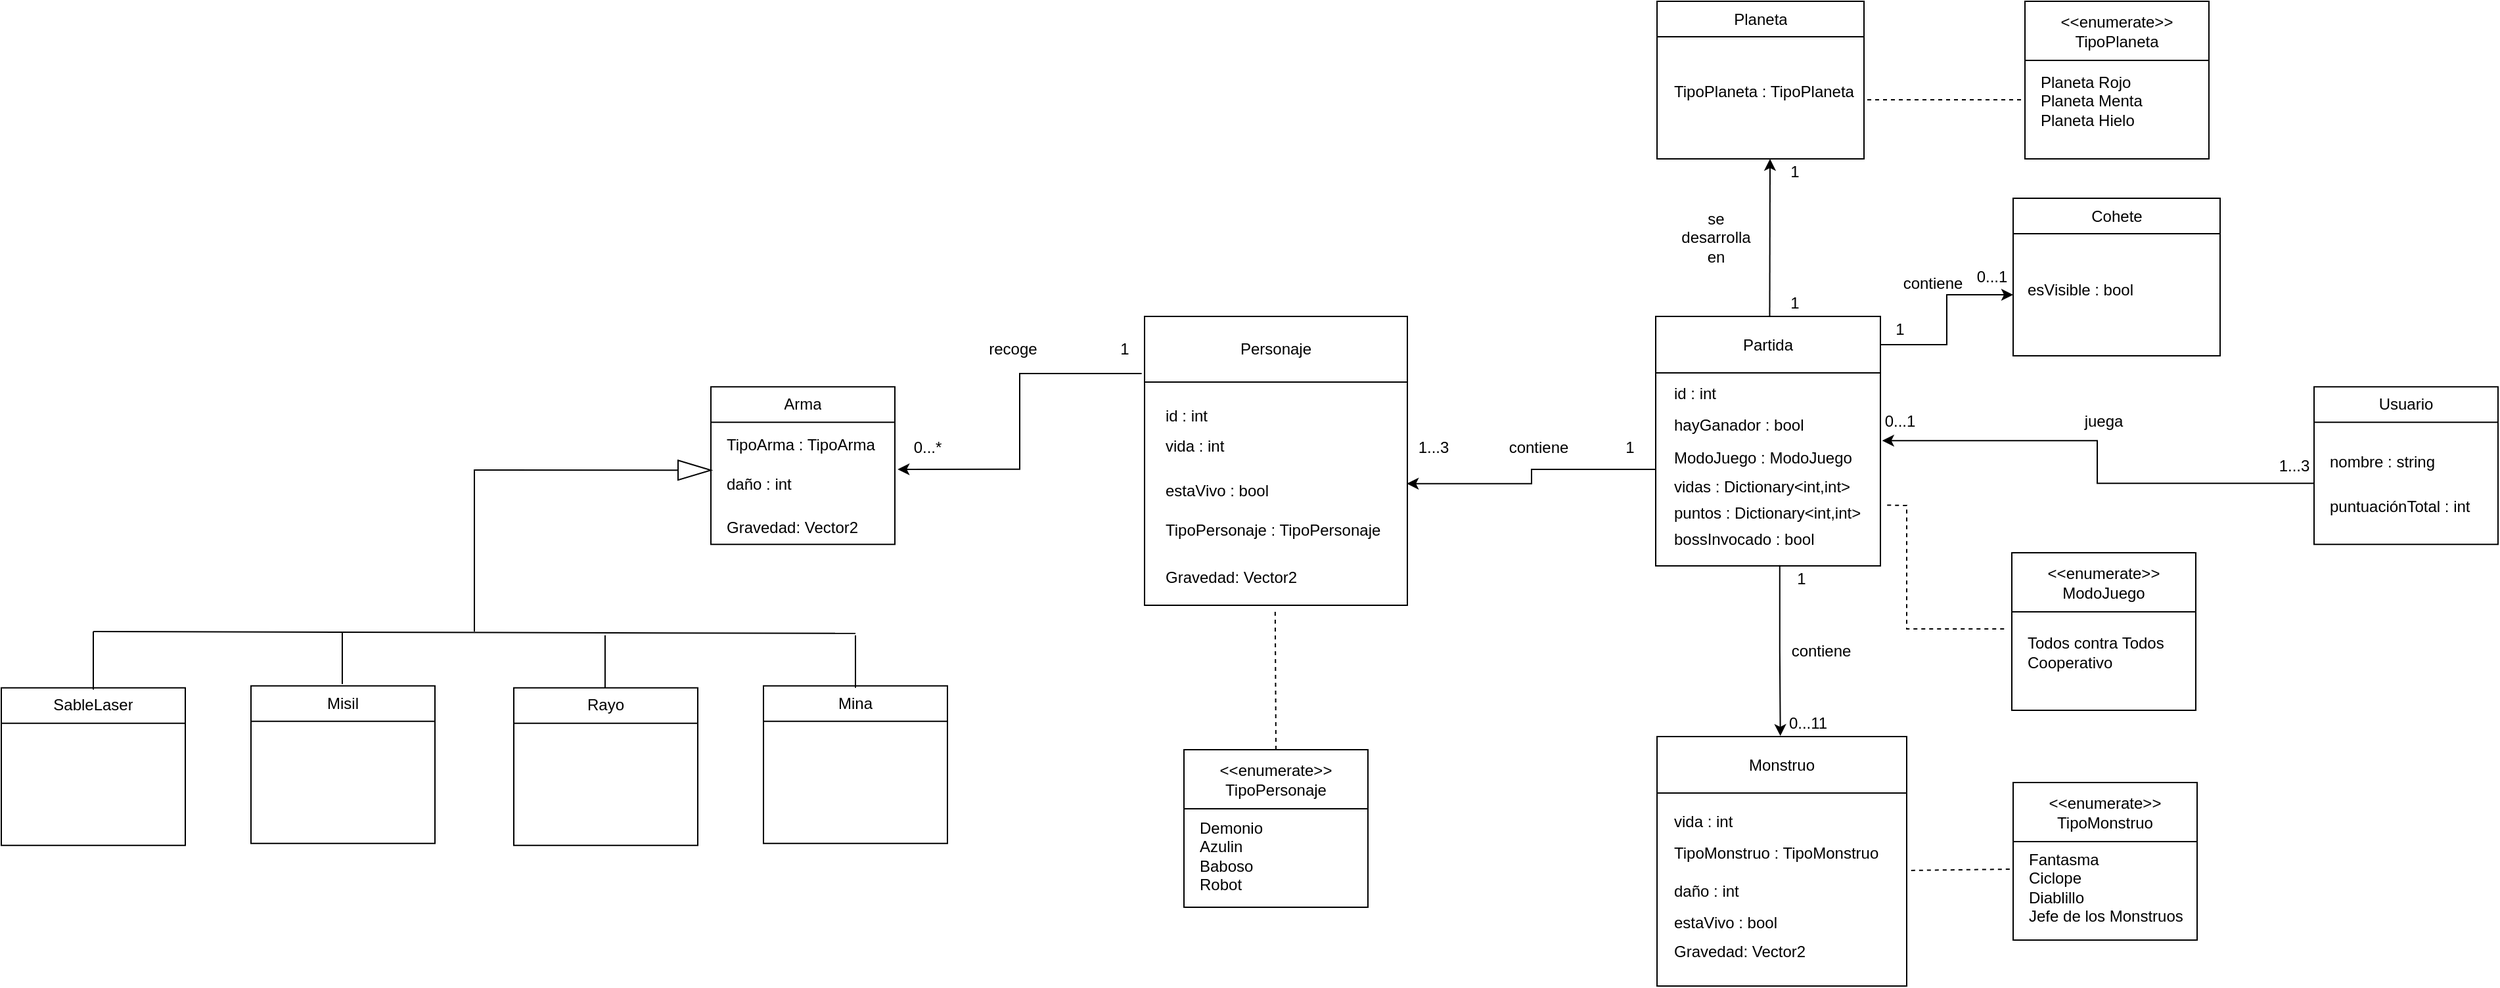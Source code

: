 <mxfile version="22.1.3" type="github">
  <diagram name="Página-1" id="1aOJf_cbAEOuJnOJcCTv">
    <mxGraphModel dx="2704" dy="1707" grid="1" gridSize="10" guides="1" tooltips="1" connect="1" arrows="1" fold="1" page="1" pageScale="1" pageWidth="827" pageHeight="1169" math="0" shadow="0">
      <root>
        <mxCell id="0" />
        <mxCell id="1" parent="0" />
        <mxCell id="GylAiQNSTLFmJJpx65-h-32" value="" style="group" parent="1" vertex="1" connectable="0">
          <mxGeometry x="-20" y="160" width="200" height="220" as="geometry" />
        </mxCell>
        <mxCell id="GylAiQNSTLFmJJpx65-h-11" value="" style="shape=table;startSize=0;container=1;collapsible=0;childLayout=tableLayout;" parent="GylAiQNSTLFmJJpx65-h-32" vertex="1">
          <mxGeometry width="200" height="220" as="geometry" />
        </mxCell>
        <mxCell id="GylAiQNSTLFmJJpx65-h-12" value="" style="shape=tableRow;horizontal=0;startSize=0;swimlaneHead=0;swimlaneBody=0;strokeColor=inherit;top=0;left=0;bottom=0;right=0;collapsible=0;dropTarget=0;fillColor=none;points=[[0,0.5],[1,0.5]];portConstraint=eastwest;" parent="GylAiQNSTLFmJJpx65-h-11" vertex="1">
          <mxGeometry width="200" height="50" as="geometry" />
        </mxCell>
        <mxCell id="GylAiQNSTLFmJJpx65-h-13" value="Personaje" style="shape=partialRectangle;html=1;whiteSpace=wrap;connectable=0;strokeColor=inherit;overflow=hidden;fillColor=none;top=0;left=0;bottom=0;right=0;pointerEvents=1;" parent="GylAiQNSTLFmJJpx65-h-12" vertex="1">
          <mxGeometry width="200" height="50" as="geometry">
            <mxRectangle width="200" height="50" as="alternateBounds" />
          </mxGeometry>
        </mxCell>
        <mxCell id="GylAiQNSTLFmJJpx65-h-14" value="" style="shape=tableRow;horizontal=0;startSize=0;swimlaneHead=0;swimlaneBody=0;strokeColor=inherit;top=0;left=0;bottom=0;right=0;collapsible=0;dropTarget=0;fillColor=none;points=[[0,0.5],[1,0.5]];portConstraint=eastwest;" parent="GylAiQNSTLFmJJpx65-h-11" vertex="1">
          <mxGeometry y="50" width="200" height="170" as="geometry" />
        </mxCell>
        <mxCell id="GylAiQNSTLFmJJpx65-h-15" value="" style="shape=partialRectangle;html=1;whiteSpace=wrap;connectable=0;strokeColor=inherit;overflow=hidden;fillColor=none;top=0;left=0;bottom=0;right=0;pointerEvents=1;" parent="GylAiQNSTLFmJJpx65-h-14" vertex="1">
          <mxGeometry width="200" height="170" as="geometry">
            <mxRectangle width="200" height="170" as="alternateBounds" />
          </mxGeometry>
        </mxCell>
        <mxCell id="GylAiQNSTLFmJJpx65-h-76" value="estaVivo : bool" style="text;html=1;strokeColor=none;fillColor=none;align=left;verticalAlign=middle;whiteSpace=wrap;rounded=0;" parent="GylAiQNSTLFmJJpx65-h-32" vertex="1">
          <mxGeometry x="14.286" y="120.0" width="171.429" height="26.004" as="geometry" />
        </mxCell>
        <mxCell id="GylAiQNSTLFmJJpx65-h-58" value="id : int" style="text;html=1;strokeColor=none;fillColor=none;align=left;verticalAlign=middle;whiteSpace=wrap;rounded=0;" parent="GylAiQNSTLFmJJpx65-h-32" vertex="1">
          <mxGeometry x="14.286" y="65.999" width="171.429" height="20.263" as="geometry" />
        </mxCell>
        <mxCell id="GylAiQNSTLFmJJpx65-h-164" value="TipoPersonaje : TipoPersonaje" style="text;html=1;strokeColor=none;fillColor=none;align=left;verticalAlign=middle;whiteSpace=wrap;rounded=0;" parent="GylAiQNSTLFmJJpx65-h-32" vertex="1">
          <mxGeometry x="14.286" y="150.0" width="171.429" height="26.004" as="geometry" />
        </mxCell>
        <mxCell id="GylAiQNSTLFmJJpx65-h-216" value="vida : int" style="text;html=1;strokeColor=none;fillColor=none;align=left;verticalAlign=middle;whiteSpace=wrap;rounded=0;" parent="GylAiQNSTLFmJJpx65-h-32" vertex="1">
          <mxGeometry x="14.286" y="86.258" width="171.429" height="26.004" as="geometry" />
        </mxCell>
        <mxCell id="vEDF3Tkr_R0hDeh8MI8S-1" value="Gravedad: Vector2" style="text;html=1;strokeColor=none;fillColor=none;align=left;verticalAlign=middle;whiteSpace=wrap;rounded=0;" vertex="1" parent="GylAiQNSTLFmJJpx65-h-32">
          <mxGeometry x="14.286" y="186" width="171.429" height="26.004" as="geometry" />
        </mxCell>
        <mxCell id="GylAiQNSTLFmJJpx65-h-44" value="1...3" style="text;html=1;strokeColor=none;fillColor=none;align=center;verticalAlign=middle;whiteSpace=wrap;rounded=0;" parent="1" vertex="1">
          <mxGeometry x="170" y="245" width="60" height="30" as="geometry" />
        </mxCell>
        <mxCell id="GylAiQNSTLFmJJpx65-h-45" value="1" style="text;html=1;strokeColor=none;fillColor=none;align=center;verticalAlign=middle;whiteSpace=wrap;rounded=0;" parent="1" vertex="1">
          <mxGeometry x="330" y="245" width="39" height="30" as="geometry" />
        </mxCell>
        <mxCell id="GylAiQNSTLFmJJpx65-h-47" value="contiene" style="text;html=1;strokeColor=none;fillColor=none;align=center;verticalAlign=middle;whiteSpace=wrap;rounded=0;" parent="1" vertex="1">
          <mxGeometry x="250" y="245" width="60" height="30" as="geometry" />
        </mxCell>
        <mxCell id="GylAiQNSTLFmJJpx65-h-60" value="" style="group" parent="1" vertex="1" connectable="0">
          <mxGeometry x="370" y="-80" width="180" height="120" as="geometry" />
        </mxCell>
        <mxCell id="GylAiQNSTLFmJJpx65-h-61" value="" style="shape=table;startSize=0;container=1;collapsible=0;childLayout=tableLayout;" parent="GylAiQNSTLFmJJpx65-h-60" vertex="1">
          <mxGeometry width="157.5" height="120" as="geometry" />
        </mxCell>
        <mxCell id="GylAiQNSTLFmJJpx65-h-62" value="" style="shape=tableRow;horizontal=0;startSize=0;swimlaneHead=0;swimlaneBody=0;strokeColor=inherit;top=0;left=0;bottom=0;right=0;collapsible=0;dropTarget=0;fillColor=none;points=[[0,0.5],[1,0.5]];portConstraint=eastwest;" parent="GylAiQNSTLFmJJpx65-h-61" vertex="1">
          <mxGeometry width="157.5" height="27" as="geometry" />
        </mxCell>
        <mxCell id="GylAiQNSTLFmJJpx65-h-63" value="Planeta" style="shape=partialRectangle;html=1;whiteSpace=wrap;connectable=0;strokeColor=inherit;overflow=hidden;fillColor=none;top=0;left=0;bottom=0;right=0;pointerEvents=1;" parent="GylAiQNSTLFmJJpx65-h-62" vertex="1">
          <mxGeometry width="158" height="27" as="geometry">
            <mxRectangle width="158" height="27" as="alternateBounds" />
          </mxGeometry>
        </mxCell>
        <mxCell id="GylAiQNSTLFmJJpx65-h-64" value="" style="shape=tableRow;horizontal=0;startSize=0;swimlaneHead=0;swimlaneBody=0;strokeColor=inherit;top=0;left=0;bottom=0;right=0;collapsible=0;dropTarget=0;fillColor=none;points=[[0,0.5],[1,0.5]];portConstraint=eastwest;" parent="GylAiQNSTLFmJJpx65-h-61" vertex="1">
          <mxGeometry y="27" width="157.5" height="93" as="geometry" />
        </mxCell>
        <mxCell id="GylAiQNSTLFmJJpx65-h-65" value="" style="shape=partialRectangle;html=1;whiteSpace=wrap;connectable=0;strokeColor=inherit;overflow=hidden;fillColor=none;top=0;left=0;bottom=0;right=0;pointerEvents=1;" parent="GylAiQNSTLFmJJpx65-h-64" vertex="1">
          <mxGeometry width="158" height="93" as="geometry">
            <mxRectangle width="158" height="93" as="alternateBounds" />
          </mxGeometry>
        </mxCell>
        <mxCell id="GylAiQNSTLFmJJpx65-h-66" value="TipoPlaneta : TipoPlaneta" style="text;html=1;strokeColor=none;fillColor=none;align=left;verticalAlign=middle;whiteSpace=wrap;rounded=0;" parent="GylAiQNSTLFmJJpx65-h-60" vertex="1">
          <mxGeometry x="11.25" y="58" width="168.75" height="22.5" as="geometry" />
        </mxCell>
        <mxCell id="GylAiQNSTLFmJJpx65-h-71" value="" style="group" parent="1" vertex="1" connectable="0">
          <mxGeometry x="369" y="160" width="171" height="190" as="geometry" />
        </mxCell>
        <mxCell id="GylAiQNSTLFmJJpx65-h-33" value="" style="group" parent="GylAiQNSTLFmJJpx65-h-71" vertex="1" connectable="0">
          <mxGeometry width="171.0" height="190" as="geometry" />
        </mxCell>
        <mxCell id="GylAiQNSTLFmJJpx65-h-34" value="" style="shape=table;startSize=0;container=1;collapsible=0;childLayout=tableLayout;" parent="GylAiQNSTLFmJJpx65-h-33" vertex="1">
          <mxGeometry width="171.0" height="190" as="geometry" />
        </mxCell>
        <mxCell id="GylAiQNSTLFmJJpx65-h-35" value="" style="shape=tableRow;horizontal=0;startSize=0;swimlaneHead=0;swimlaneBody=0;strokeColor=inherit;top=0;left=0;bottom=0;right=0;collapsible=0;dropTarget=0;fillColor=none;points=[[0,0.5],[1,0.5]];portConstraint=eastwest;" parent="GylAiQNSTLFmJJpx65-h-34" vertex="1">
          <mxGeometry width="171.0" height="43" as="geometry" />
        </mxCell>
        <mxCell id="GylAiQNSTLFmJJpx65-h-36" value="Partida" style="shape=partialRectangle;html=1;whiteSpace=wrap;connectable=0;strokeColor=inherit;overflow=hidden;fillColor=none;top=0;left=0;bottom=0;right=0;pointerEvents=1;" parent="GylAiQNSTLFmJJpx65-h-35" vertex="1">
          <mxGeometry width="171" height="43" as="geometry">
            <mxRectangle width="171" height="43" as="alternateBounds" />
          </mxGeometry>
        </mxCell>
        <mxCell id="GylAiQNSTLFmJJpx65-h-37" value="" style="shape=tableRow;horizontal=0;startSize=0;swimlaneHead=0;swimlaneBody=0;strokeColor=inherit;top=0;left=0;bottom=0;right=0;collapsible=0;dropTarget=0;fillColor=none;points=[[0,0.5],[1,0.5]];portConstraint=eastwest;" parent="GylAiQNSTLFmJJpx65-h-34" vertex="1">
          <mxGeometry y="43" width="171.0" height="147" as="geometry" />
        </mxCell>
        <mxCell id="GylAiQNSTLFmJJpx65-h-38" value="" style="shape=partialRectangle;html=1;whiteSpace=wrap;connectable=0;strokeColor=inherit;overflow=hidden;fillColor=none;top=0;left=0;bottom=0;right=0;pointerEvents=1;" parent="GylAiQNSTLFmJJpx65-h-37" vertex="1">
          <mxGeometry width="171" height="147" as="geometry">
            <mxRectangle width="171" height="147" as="alternateBounds" />
          </mxGeometry>
        </mxCell>
        <mxCell id="GylAiQNSTLFmJJpx65-h-39" value="hayGanador : bool" style="text;html=1;strokeColor=none;fillColor=none;align=left;verticalAlign=middle;whiteSpace=wrap;rounded=0;" parent="GylAiQNSTLFmJJpx65-h-33" vertex="1">
          <mxGeometry x="12.214" y="70" width="146.571" height="26.88" as="geometry" />
        </mxCell>
        <mxCell id="GylAiQNSTLFmJJpx65-h-42" value="id : int" style="text;html=1;strokeColor=none;fillColor=none;align=left;verticalAlign=middle;whiteSpace=wrap;rounded=0;" parent="GylAiQNSTLFmJJpx65-h-33" vertex="1">
          <mxGeometry x="12.214" y="47.5" width="146.571" height="22.5" as="geometry" />
        </mxCell>
        <mxCell id="GylAiQNSTLFmJJpx65-h-163" value="ModoJuego : ModoJuego" style="text;html=1;strokeColor=none;fillColor=none;align=left;verticalAlign=middle;whiteSpace=wrap;rounded=0;" parent="GylAiQNSTLFmJJpx65-h-33" vertex="1">
          <mxGeometry x="12.214" y="96.88" width="146.571" height="21.25" as="geometry" />
        </mxCell>
        <mxCell id="GylAiQNSTLFmJJpx65-h-179" value="vidas : Dictionary&amp;lt;int,int&amp;gt;" style="text;html=1;strokeColor=none;fillColor=none;align=left;verticalAlign=middle;whiteSpace=wrap;rounded=0;" parent="GylAiQNSTLFmJJpx65-h-33" vertex="1">
          <mxGeometry x="12.214" y="120.01" width="146.571" height="20" as="geometry" />
        </mxCell>
        <mxCell id="GylAiQNSTLFmJJpx65-h-187" value="bossInvocado : bool" style="text;html=1;strokeColor=none;fillColor=none;align=left;verticalAlign=middle;whiteSpace=wrap;rounded=0;" parent="GylAiQNSTLFmJJpx65-h-33" vertex="1">
          <mxGeometry x="12.214" y="160" width="146.571" height="20" as="geometry" />
        </mxCell>
        <mxCell id="GylAiQNSTLFmJJpx65-h-191" value="puntos : Dictionary&amp;lt;int,int&amp;gt;" style="text;html=1;strokeColor=none;fillColor=none;align=left;verticalAlign=middle;whiteSpace=wrap;rounded=0;" parent="GylAiQNSTLFmJJpx65-h-33" vertex="1">
          <mxGeometry x="12.214" y="140.01" width="146.571" height="20" as="geometry" />
        </mxCell>
        <mxCell id="GylAiQNSTLFmJJpx65-h-70" value="" style="endArrow=classic;html=1;rounded=0;" parent="GylAiQNSTLFmJJpx65-h-71" edge="1">
          <mxGeometry width="50" height="50" relative="1" as="geometry">
            <mxPoint x="86.721" as="sourcePoint" />
            <mxPoint x="87" y="-120" as="targetPoint" />
          </mxGeometry>
        </mxCell>
        <mxCell id="GylAiQNSTLFmJJpx65-h-72" value="1" style="text;html=1;strokeColor=none;fillColor=none;align=center;verticalAlign=middle;whiteSpace=wrap;rounded=0;" parent="1" vertex="1">
          <mxGeometry x="455" y="40" width="40" height="20" as="geometry" />
        </mxCell>
        <mxCell id="GylAiQNSTLFmJJpx65-h-73" value="1" style="text;html=1;strokeColor=none;fillColor=none;align=center;verticalAlign=middle;whiteSpace=wrap;rounded=0;" parent="1" vertex="1">
          <mxGeometry x="455" y="140" width="40" height="20" as="geometry" />
        </mxCell>
        <mxCell id="GylAiQNSTLFmJJpx65-h-74" value="se desarrolla en" style="text;html=1;strokeColor=none;fillColor=none;align=center;verticalAlign=middle;whiteSpace=wrap;rounded=0;" parent="1" vertex="1">
          <mxGeometry x="385" y="80" width="60" height="40" as="geometry" />
        </mxCell>
        <mxCell id="GylAiQNSTLFmJJpx65-h-109" value="" style="group" parent="1" vertex="1" connectable="0">
          <mxGeometry x="370" y="480" width="190" height="190" as="geometry" />
        </mxCell>
        <mxCell id="GylAiQNSTLFmJJpx65-h-110" value="" style="shape=table;startSize=0;container=1;collapsible=0;childLayout=tableLayout;" parent="GylAiQNSTLFmJJpx65-h-109" vertex="1">
          <mxGeometry width="190" height="190" as="geometry" />
        </mxCell>
        <mxCell id="GylAiQNSTLFmJJpx65-h-111" value="" style="shape=tableRow;horizontal=0;startSize=0;swimlaneHead=0;swimlaneBody=0;strokeColor=inherit;top=0;left=0;bottom=0;right=0;collapsible=0;dropTarget=0;fillColor=none;points=[[0,0.5],[1,0.5]];portConstraint=eastwest;" parent="GylAiQNSTLFmJJpx65-h-110" vertex="1">
          <mxGeometry width="190" height="43" as="geometry" />
        </mxCell>
        <mxCell id="GylAiQNSTLFmJJpx65-h-112" value="Monstruo" style="shape=partialRectangle;html=1;whiteSpace=wrap;connectable=0;strokeColor=inherit;overflow=hidden;fillColor=none;top=0;left=0;bottom=0;right=0;pointerEvents=1;" parent="GylAiQNSTLFmJJpx65-h-111" vertex="1">
          <mxGeometry width="190" height="43" as="geometry">
            <mxRectangle width="190" height="43" as="alternateBounds" />
          </mxGeometry>
        </mxCell>
        <mxCell id="GylAiQNSTLFmJJpx65-h-113" value="" style="shape=tableRow;horizontal=0;startSize=0;swimlaneHead=0;swimlaneBody=0;strokeColor=inherit;top=0;left=0;bottom=0;right=0;collapsible=0;dropTarget=0;fillColor=none;points=[[0,0.5],[1,0.5]];portConstraint=eastwest;" parent="GylAiQNSTLFmJJpx65-h-110" vertex="1">
          <mxGeometry y="43" width="190" height="147" as="geometry" />
        </mxCell>
        <mxCell id="GylAiQNSTLFmJJpx65-h-114" value="" style="shape=partialRectangle;html=1;whiteSpace=wrap;connectable=0;strokeColor=inherit;overflow=hidden;fillColor=none;top=0;left=0;bottom=0;right=0;pointerEvents=1;" parent="GylAiQNSTLFmJJpx65-h-113" vertex="1">
          <mxGeometry width="190" height="147" as="geometry">
            <mxRectangle width="190" height="147" as="alternateBounds" />
          </mxGeometry>
        </mxCell>
        <mxCell id="GylAiQNSTLFmJJpx65-h-115" value="vida : int" style="text;html=1;strokeColor=none;fillColor=none;align=left;verticalAlign=middle;whiteSpace=wrap;rounded=0;" parent="GylAiQNSTLFmJJpx65-h-109" vertex="1">
          <mxGeometry x="11.176" y="47.5" width="134.118" height="35.625" as="geometry" />
        </mxCell>
        <mxCell id="GylAiQNSTLFmJJpx65-h-117" value="TipoMonstruo : TipoMonstruo" style="text;html=1;strokeColor=none;fillColor=none;align=left;verticalAlign=middle;whiteSpace=wrap;rounded=0;" parent="GylAiQNSTLFmJJpx65-h-109" vertex="1">
          <mxGeometry x="11.18" y="77.19" width="167.65" height="22.82" as="geometry" />
        </mxCell>
        <mxCell id="GylAiQNSTLFmJJpx65-h-118" value="estaVivo : bool" style="text;html=1;strokeColor=none;fillColor=none;align=left;verticalAlign=middle;whiteSpace=wrap;rounded=0;" parent="GylAiQNSTLFmJJpx65-h-109" vertex="1">
          <mxGeometry x="11.17" y="131.69" width="134.12" height="21.57" as="geometry" />
        </mxCell>
        <mxCell id="GylAiQNSTLFmJJpx65-h-190" value="daño : int" style="text;html=1;strokeColor=none;fillColor=none;align=left;verticalAlign=middle;whiteSpace=wrap;rounded=0;" parent="GylAiQNSTLFmJJpx65-h-109" vertex="1">
          <mxGeometry x="11.18" y="104.5" width="167.65" height="27.19" as="geometry" />
        </mxCell>
        <mxCell id="vEDF3Tkr_R0hDeh8MI8S-2" value="Gravedad: Vector2" style="text;html=1;strokeColor=none;fillColor=none;align=left;verticalAlign=middle;whiteSpace=wrap;rounded=0;" vertex="1" parent="GylAiQNSTLFmJJpx65-h-109">
          <mxGeometry x="11.18" y="153.26" width="134.12" height="21.57" as="geometry" />
        </mxCell>
        <mxCell id="GylAiQNSTLFmJJpx65-h-119" style="edgeStyle=orthogonalEdgeStyle;rounded=0;orthogonalLoop=1;jettySize=auto;html=1;exitX=0.552;exitY=0.996;exitDx=0;exitDy=0;entryX=0.494;entryY=-0.011;entryDx=0;entryDy=0;entryPerimeter=0;exitPerimeter=0;" parent="1" source="GylAiQNSTLFmJJpx65-h-37" target="GylAiQNSTLFmJJpx65-h-111" edge="1">
          <mxGeometry relative="1" as="geometry">
            <mxPoint x="440" y="320" as="sourcePoint" />
          </mxGeometry>
        </mxCell>
        <mxCell id="GylAiQNSTLFmJJpx65-h-120" value="1" style="text;html=1;strokeColor=none;fillColor=none;align=center;verticalAlign=middle;whiteSpace=wrap;rounded=0;" parent="1" vertex="1">
          <mxGeometry x="465" y="350" width="30" height="20" as="geometry" />
        </mxCell>
        <mxCell id="GylAiQNSTLFmJJpx65-h-121" value="0...11" style="text;html=1;strokeColor=none;fillColor=none;align=center;verticalAlign=middle;whiteSpace=wrap;rounded=0;" parent="1" vertex="1">
          <mxGeometry x="470" y="460" width="30" height="20" as="geometry" />
        </mxCell>
        <mxCell id="GylAiQNSTLFmJJpx65-h-122" value="contiene" style="text;html=1;strokeColor=none;fillColor=none;align=center;verticalAlign=middle;whiteSpace=wrap;rounded=0;" parent="1" vertex="1">
          <mxGeometry x="465" y="400" width="60" height="30" as="geometry" />
        </mxCell>
        <mxCell id="GylAiQNSTLFmJJpx65-h-162" value="" style="group" parent="1" vertex="1" connectable="0">
          <mxGeometry x="10" y="490" width="140" height="120" as="geometry" />
        </mxCell>
        <mxCell id="GylAiQNSTLFmJJpx65-h-154" value="" style="group" parent="GylAiQNSTLFmJJpx65-h-162" vertex="1" connectable="0">
          <mxGeometry width="140" height="120" as="geometry" />
        </mxCell>
        <mxCell id="GylAiQNSTLFmJJpx65-h-155" value="" style="shape=table;startSize=0;container=1;collapsible=0;childLayout=tableLayout;" parent="GylAiQNSTLFmJJpx65-h-154" vertex="1">
          <mxGeometry width="140" height="120" as="geometry" />
        </mxCell>
        <mxCell id="GylAiQNSTLFmJJpx65-h-156" value="" style="shape=tableRow;horizontal=0;startSize=0;swimlaneHead=0;swimlaneBody=0;strokeColor=inherit;top=0;left=0;bottom=0;right=0;collapsible=0;dropTarget=0;fillColor=none;points=[[0,0.5],[1,0.5]];portConstraint=eastwest;" parent="GylAiQNSTLFmJJpx65-h-155" vertex="1">
          <mxGeometry width="140" height="45" as="geometry" />
        </mxCell>
        <mxCell id="GylAiQNSTLFmJJpx65-h-157" value="&lt;div&gt;&amp;lt;&amp;lt;enumerate&amp;gt;&amp;gt;&lt;br&gt;&lt;/div&gt;&lt;div&gt;TipoPersonaje&lt;/div&gt;" style="shape=partialRectangle;html=1;whiteSpace=wrap;connectable=0;strokeColor=inherit;overflow=hidden;fillColor=none;top=0;left=0;bottom=0;right=0;pointerEvents=1;" parent="GylAiQNSTLFmJJpx65-h-156" vertex="1">
          <mxGeometry width="140" height="45" as="geometry">
            <mxRectangle width="140" height="45" as="alternateBounds" />
          </mxGeometry>
        </mxCell>
        <mxCell id="GylAiQNSTLFmJJpx65-h-158" value="" style="shape=tableRow;horizontal=0;startSize=0;swimlaneHead=0;swimlaneBody=0;strokeColor=inherit;top=0;left=0;bottom=0;right=0;collapsible=0;dropTarget=0;fillColor=none;points=[[0,0.5],[1,0.5]];portConstraint=eastwest;" parent="GylAiQNSTLFmJJpx65-h-155" vertex="1">
          <mxGeometry y="45" width="140" height="75" as="geometry" />
        </mxCell>
        <mxCell id="GylAiQNSTLFmJJpx65-h-159" value="" style="shape=partialRectangle;html=1;whiteSpace=wrap;connectable=0;strokeColor=inherit;overflow=hidden;fillColor=none;top=0;left=0;bottom=0;right=0;pointerEvents=1;" parent="GylAiQNSTLFmJJpx65-h-158" vertex="1">
          <mxGeometry width="140" height="75" as="geometry">
            <mxRectangle width="140" height="75" as="alternateBounds" />
          </mxGeometry>
        </mxCell>
        <mxCell id="GylAiQNSTLFmJJpx65-h-160" value="&lt;div&gt;Demonio&lt;br&gt;&lt;/div&gt;&lt;div&gt;Azulin&lt;br&gt;&lt;/div&gt;&lt;div&gt;Baboso&lt;br&gt;&lt;/div&gt;&lt;div&gt;Robot&lt;br&gt;&lt;/div&gt;" style="text;html=1;strokeColor=none;fillColor=none;align=left;verticalAlign=middle;whiteSpace=wrap;rounded=0;" parent="GylAiQNSTLFmJJpx65-h-154" vertex="1">
          <mxGeometry x="10" y="50" width="120" height="61.07" as="geometry" />
        </mxCell>
        <mxCell id="GylAiQNSTLFmJJpx65-h-161" value="" style="endArrow=none;html=1;rounded=0;entryX=0.497;entryY=1.018;entryDx=0;entryDy=0;entryPerimeter=0;dashed=1;" parent="GylAiQNSTLFmJJpx65-h-162" target="GylAiQNSTLFmJJpx65-h-14" edge="1">
          <mxGeometry width="50" height="50" relative="1" as="geometry">
            <mxPoint x="70" as="sourcePoint" />
            <mxPoint x="70" y="-120" as="targetPoint" />
          </mxGeometry>
        </mxCell>
        <mxCell id="GylAiQNSTLFmJJpx65-h-136" value="" style="group" parent="1" vertex="1" connectable="0">
          <mxGeometry x="650" y="-80" width="140" height="120" as="geometry" />
        </mxCell>
        <mxCell id="GylAiQNSTLFmJJpx65-h-137" value="" style="shape=table;startSize=0;container=1;collapsible=0;childLayout=tableLayout;" parent="GylAiQNSTLFmJJpx65-h-136" vertex="1">
          <mxGeometry width="140" height="120" as="geometry" />
        </mxCell>
        <mxCell id="GylAiQNSTLFmJJpx65-h-138" value="" style="shape=tableRow;horizontal=0;startSize=0;swimlaneHead=0;swimlaneBody=0;strokeColor=inherit;top=0;left=0;bottom=0;right=0;collapsible=0;dropTarget=0;fillColor=none;points=[[0,0.5],[1,0.5]];portConstraint=eastwest;" parent="GylAiQNSTLFmJJpx65-h-137" vertex="1">
          <mxGeometry width="140" height="45" as="geometry" />
        </mxCell>
        <mxCell id="GylAiQNSTLFmJJpx65-h-139" value="&lt;div&gt;&amp;lt;&amp;lt;enumerate&amp;gt;&amp;gt;&lt;br&gt;&lt;/div&gt;&lt;div&gt;TipoPlaneta&lt;/div&gt;" style="shape=partialRectangle;html=1;whiteSpace=wrap;connectable=0;strokeColor=inherit;overflow=hidden;fillColor=none;top=0;left=0;bottom=0;right=0;pointerEvents=1;" parent="GylAiQNSTLFmJJpx65-h-138" vertex="1">
          <mxGeometry width="140" height="45" as="geometry">
            <mxRectangle width="140" height="45" as="alternateBounds" />
          </mxGeometry>
        </mxCell>
        <mxCell id="GylAiQNSTLFmJJpx65-h-140" value="" style="shape=tableRow;horizontal=0;startSize=0;swimlaneHead=0;swimlaneBody=0;strokeColor=inherit;top=0;left=0;bottom=0;right=0;collapsible=0;dropTarget=0;fillColor=none;points=[[0,0.5],[1,0.5]];portConstraint=eastwest;" parent="GylAiQNSTLFmJJpx65-h-137" vertex="1">
          <mxGeometry y="45" width="140" height="75" as="geometry" />
        </mxCell>
        <mxCell id="GylAiQNSTLFmJJpx65-h-141" value="" style="shape=partialRectangle;html=1;whiteSpace=wrap;connectable=0;strokeColor=inherit;overflow=hidden;fillColor=none;top=0;left=0;bottom=0;right=0;pointerEvents=1;" parent="GylAiQNSTLFmJJpx65-h-140" vertex="1">
          <mxGeometry width="140" height="75" as="geometry">
            <mxRectangle width="140" height="75" as="alternateBounds" />
          </mxGeometry>
        </mxCell>
        <mxCell id="GylAiQNSTLFmJJpx65-h-142" value="&lt;div&gt;Planeta Rojo&lt;/div&gt;&lt;div&gt;Planeta Menta&lt;/div&gt;&lt;div&gt;Planeta Hielo&lt;br&gt;&lt;/div&gt;" style="text;html=1;strokeColor=none;fillColor=none;align=left;verticalAlign=middle;whiteSpace=wrap;rounded=0;" parent="GylAiQNSTLFmJJpx65-h-136" vertex="1">
          <mxGeometry x="10" y="50.0" width="120" height="51.43" as="geometry" />
        </mxCell>
        <mxCell id="GylAiQNSTLFmJJpx65-h-143" value="" style="endArrow=none;html=1;rounded=0;entryX=0;entryY=0.4;entryDx=0;entryDy=0;entryPerimeter=0;dashed=1;" parent="1" target="GylAiQNSTLFmJJpx65-h-140" edge="1">
          <mxGeometry width="50" height="50" relative="1" as="geometry">
            <mxPoint x="530" y="-5" as="sourcePoint" />
            <mxPoint x="740" as="targetPoint" />
          </mxGeometry>
        </mxCell>
        <mxCell id="GylAiQNSTLFmJJpx65-h-146" value="" style="group" parent="1" vertex="1" connectable="0">
          <mxGeometry x="641" y="515" width="140" height="120" as="geometry" />
        </mxCell>
        <mxCell id="GylAiQNSTLFmJJpx65-h-147" value="" style="shape=table;startSize=0;container=1;collapsible=0;childLayout=tableLayout;" parent="GylAiQNSTLFmJJpx65-h-146" vertex="1">
          <mxGeometry width="140" height="120" as="geometry" />
        </mxCell>
        <mxCell id="GylAiQNSTLFmJJpx65-h-148" value="" style="shape=tableRow;horizontal=0;startSize=0;swimlaneHead=0;swimlaneBody=0;strokeColor=inherit;top=0;left=0;bottom=0;right=0;collapsible=0;dropTarget=0;fillColor=none;points=[[0,0.5],[1,0.5]];portConstraint=eastwest;" parent="GylAiQNSTLFmJJpx65-h-147" vertex="1">
          <mxGeometry width="140" height="45" as="geometry" />
        </mxCell>
        <mxCell id="GylAiQNSTLFmJJpx65-h-149" value="&lt;div&gt;&amp;lt;&amp;lt;enumerate&amp;gt;&amp;gt;&lt;br&gt;&lt;/div&gt;&lt;div&gt;TipoMonstruo&lt;/div&gt;" style="shape=partialRectangle;html=1;whiteSpace=wrap;connectable=0;strokeColor=inherit;overflow=hidden;fillColor=none;top=0;left=0;bottom=0;right=0;pointerEvents=1;" parent="GylAiQNSTLFmJJpx65-h-148" vertex="1">
          <mxGeometry width="140" height="45" as="geometry">
            <mxRectangle width="140" height="45" as="alternateBounds" />
          </mxGeometry>
        </mxCell>
        <mxCell id="GylAiQNSTLFmJJpx65-h-150" value="" style="shape=tableRow;horizontal=0;startSize=0;swimlaneHead=0;swimlaneBody=0;strokeColor=inherit;top=0;left=0;bottom=0;right=0;collapsible=0;dropTarget=0;fillColor=none;points=[[0,0.5],[1,0.5]];portConstraint=eastwest;" parent="GylAiQNSTLFmJJpx65-h-147" vertex="1">
          <mxGeometry y="45" width="140" height="75" as="geometry" />
        </mxCell>
        <mxCell id="GylAiQNSTLFmJJpx65-h-151" value="" style="shape=partialRectangle;html=1;whiteSpace=wrap;connectable=0;strokeColor=inherit;overflow=hidden;fillColor=none;top=0;left=0;bottom=0;right=0;pointerEvents=1;" parent="GylAiQNSTLFmJJpx65-h-150" vertex="1">
          <mxGeometry width="140" height="75" as="geometry">
            <mxRectangle width="140" height="75" as="alternateBounds" />
          </mxGeometry>
        </mxCell>
        <mxCell id="GylAiQNSTLFmJJpx65-h-152" value="&lt;div&gt;Fantasma&lt;/div&gt;&lt;div&gt;Ciclope&lt;br&gt;&lt;/div&gt;&lt;div&gt;Diablillo&lt;/div&gt;&lt;div&gt;Jefe de los Monstruos&lt;br&gt;&lt;/div&gt;" style="text;html=1;strokeColor=none;fillColor=none;align=left;verticalAlign=middle;whiteSpace=wrap;rounded=0;" parent="GylAiQNSTLFmJJpx65-h-146" vertex="1">
          <mxGeometry x="10" y="50" width="120" height="60" as="geometry" />
        </mxCell>
        <mxCell id="GylAiQNSTLFmJJpx65-h-153" value="" style="endArrow=none;html=1;rounded=0;exitX=1.018;exitY=0.401;exitDx=0;exitDy=0;exitPerimeter=0;dashed=1;entryX=-0.014;entryY=0.28;entryDx=0;entryDy=0;entryPerimeter=0;" parent="1" source="GylAiQNSTLFmJJpx65-h-113" edge="1" target="GylAiQNSTLFmJJpx65-h-150">
          <mxGeometry width="50" height="50" relative="1" as="geometry">
            <mxPoint x="600" y="565" as="sourcePoint" />
            <mxPoint x="640" y="565" as="targetPoint" />
          </mxGeometry>
        </mxCell>
        <mxCell id="GylAiQNSTLFmJJpx65-h-165" value="" style="group" parent="1" vertex="1" connectable="0">
          <mxGeometry x="640" y="340" width="140" height="120" as="geometry" />
        </mxCell>
        <mxCell id="GylAiQNSTLFmJJpx65-h-166" value="" style="shape=table;startSize=0;container=1;collapsible=0;childLayout=tableLayout;" parent="GylAiQNSTLFmJJpx65-h-165" vertex="1">
          <mxGeometry width="140" height="120" as="geometry" />
        </mxCell>
        <mxCell id="GylAiQNSTLFmJJpx65-h-167" value="" style="shape=tableRow;horizontal=0;startSize=0;swimlaneHead=0;swimlaneBody=0;strokeColor=inherit;top=0;left=0;bottom=0;right=0;collapsible=0;dropTarget=0;fillColor=none;points=[[0,0.5],[1,0.5]];portConstraint=eastwest;" parent="GylAiQNSTLFmJJpx65-h-166" vertex="1">
          <mxGeometry width="140" height="45" as="geometry" />
        </mxCell>
        <mxCell id="GylAiQNSTLFmJJpx65-h-168" value="&lt;div&gt;&amp;lt;&amp;lt;enumerate&amp;gt;&amp;gt;&lt;br&gt;&lt;/div&gt;&lt;div&gt;ModoJuego&lt;/div&gt;" style="shape=partialRectangle;html=1;whiteSpace=wrap;connectable=0;strokeColor=inherit;overflow=hidden;fillColor=none;top=0;left=0;bottom=0;right=0;pointerEvents=1;" parent="GylAiQNSTLFmJJpx65-h-167" vertex="1">
          <mxGeometry width="140" height="45" as="geometry">
            <mxRectangle width="140" height="45" as="alternateBounds" />
          </mxGeometry>
        </mxCell>
        <mxCell id="GylAiQNSTLFmJJpx65-h-169" value="" style="shape=tableRow;horizontal=0;startSize=0;swimlaneHead=0;swimlaneBody=0;strokeColor=inherit;top=0;left=0;bottom=0;right=0;collapsible=0;dropTarget=0;fillColor=none;points=[[0,0.5],[1,0.5]];portConstraint=eastwest;" parent="GylAiQNSTLFmJJpx65-h-166" vertex="1">
          <mxGeometry y="45" width="140" height="75" as="geometry" />
        </mxCell>
        <mxCell id="GylAiQNSTLFmJJpx65-h-170" value="" style="shape=partialRectangle;html=1;whiteSpace=wrap;connectable=0;strokeColor=inherit;overflow=hidden;fillColor=none;top=0;left=0;bottom=0;right=0;pointerEvents=1;" parent="GylAiQNSTLFmJJpx65-h-169" vertex="1">
          <mxGeometry width="140" height="75" as="geometry">
            <mxRectangle width="140" height="75" as="alternateBounds" />
          </mxGeometry>
        </mxCell>
        <mxCell id="GylAiQNSTLFmJJpx65-h-171" value="&lt;div&gt;Todos contra Todos&lt;br&gt;&lt;/div&gt;&lt;div&gt;Cooperativo&lt;br&gt;&lt;/div&gt;" style="text;html=1;strokeColor=none;fillColor=none;align=left;verticalAlign=middle;whiteSpace=wrap;rounded=0;" parent="GylAiQNSTLFmJJpx65-h-165" vertex="1">
          <mxGeometry x="10" y="50.0" width="120" height="51.43" as="geometry" />
        </mxCell>
        <mxCell id="GylAiQNSTLFmJJpx65-h-172" value="" style="endArrow=none;html=1;rounded=0;entryX=-0.03;entryY=0.174;entryDx=0;entryDy=0;entryPerimeter=0;exitX=1.03;exitY=0.685;exitDx=0;exitDy=0;exitPerimeter=0;dashed=1;" parent="1" source="GylAiQNSTLFmJJpx65-h-37" target="GylAiQNSTLFmJJpx65-h-169" edge="1">
          <mxGeometry width="50" height="50" relative="1" as="geometry">
            <mxPoint x="530" y="240" as="sourcePoint" />
            <mxPoint x="640" y="240" as="targetPoint" />
            <Array as="points">
              <mxPoint x="560" y="304" />
              <mxPoint x="560" y="398" />
            </Array>
          </mxGeometry>
        </mxCell>
        <mxCell id="GylAiQNSTLFmJJpx65-h-173" value="" style="shape=table;startSize=0;container=1;collapsible=0;childLayout=tableLayout;" parent="1" vertex="1">
          <mxGeometry x="641" y="70" width="157.5" height="120" as="geometry" />
        </mxCell>
        <mxCell id="GylAiQNSTLFmJJpx65-h-174" value="" style="shape=tableRow;horizontal=0;startSize=0;swimlaneHead=0;swimlaneBody=0;strokeColor=inherit;top=0;left=0;bottom=0;right=0;collapsible=0;dropTarget=0;fillColor=none;points=[[0,0.5],[1,0.5]];portConstraint=eastwest;" parent="GylAiQNSTLFmJJpx65-h-173" vertex="1">
          <mxGeometry width="157.5" height="27" as="geometry" />
        </mxCell>
        <mxCell id="GylAiQNSTLFmJJpx65-h-175" value="Cohete" style="shape=partialRectangle;html=1;whiteSpace=wrap;connectable=0;strokeColor=inherit;overflow=hidden;fillColor=none;top=0;left=0;bottom=0;right=0;pointerEvents=1;" parent="GylAiQNSTLFmJJpx65-h-174" vertex="1">
          <mxGeometry width="158" height="27" as="geometry">
            <mxRectangle width="158" height="27" as="alternateBounds" />
          </mxGeometry>
        </mxCell>
        <mxCell id="GylAiQNSTLFmJJpx65-h-176" value="" style="shape=tableRow;horizontal=0;startSize=0;swimlaneHead=0;swimlaneBody=0;strokeColor=inherit;top=0;left=0;bottom=0;right=0;collapsible=0;dropTarget=0;fillColor=none;points=[[0,0.5],[1,0.5]];portConstraint=eastwest;" parent="GylAiQNSTLFmJJpx65-h-173" vertex="1">
          <mxGeometry y="27" width="157.5" height="93" as="geometry" />
        </mxCell>
        <mxCell id="GylAiQNSTLFmJJpx65-h-177" value="" style="shape=partialRectangle;html=1;whiteSpace=wrap;connectable=0;strokeColor=inherit;overflow=hidden;fillColor=none;top=0;left=0;bottom=0;right=0;pointerEvents=1;" parent="GylAiQNSTLFmJJpx65-h-176" vertex="1">
          <mxGeometry width="158" height="93" as="geometry">
            <mxRectangle width="158" height="93" as="alternateBounds" />
          </mxGeometry>
        </mxCell>
        <mxCell id="GylAiQNSTLFmJJpx65-h-178" value="esVisible : bool" style="text;html=1;strokeColor=none;fillColor=none;align=left;verticalAlign=middle;whiteSpace=wrap;rounded=0;" parent="1" vertex="1">
          <mxGeometry x="650" y="120" width="120" height="40" as="geometry" />
        </mxCell>
        <mxCell id="GylAiQNSTLFmJJpx65-h-181" style="edgeStyle=orthogonalEdgeStyle;rounded=0;orthogonalLoop=1;jettySize=auto;html=1;exitX=1;exitY=0.5;exitDx=0;exitDy=0;entryX=0;entryY=0.5;entryDx=0;entryDy=0;" parent="1" source="GylAiQNSTLFmJJpx65-h-35" target="GylAiQNSTLFmJJpx65-h-176" edge="1">
          <mxGeometry relative="1" as="geometry" />
        </mxCell>
        <mxCell id="GylAiQNSTLFmJJpx65-h-182" value="1" style="text;html=1;strokeColor=none;fillColor=none;align=center;verticalAlign=middle;whiteSpace=wrap;rounded=0;" parent="1" vertex="1">
          <mxGeometry x="540" y="160" width="30" height="20" as="geometry" />
        </mxCell>
        <mxCell id="GylAiQNSTLFmJJpx65-h-184" value="0...1" style="text;html=1;strokeColor=none;fillColor=none;align=center;verticalAlign=middle;whiteSpace=wrap;rounded=0;" parent="1" vertex="1">
          <mxGeometry x="610" y="120" width="30" height="20" as="geometry" />
        </mxCell>
        <mxCell id="GylAiQNSTLFmJJpx65-h-185" value="juega" style="text;html=1;strokeColor=none;fillColor=none;align=center;verticalAlign=middle;whiteSpace=wrap;rounded=0;" parent="1" vertex="1">
          <mxGeometry x="680" y="225" width="60" height="30" as="geometry" />
        </mxCell>
        <mxCell id="GylAiQNSTLFmJJpx65-h-186" style="edgeStyle=orthogonalEdgeStyle;rounded=0;orthogonalLoop=1;jettySize=auto;html=1;exitX=0;exitY=0.5;exitDx=0;exitDy=0;entryX=0.998;entryY=0.455;entryDx=0;entryDy=0;entryPerimeter=0;" parent="1" source="GylAiQNSTLFmJJpx65-h-37" target="GylAiQNSTLFmJJpx65-h-14" edge="1">
          <mxGeometry relative="1" as="geometry" />
        </mxCell>
        <mxCell id="GylAiQNSTLFmJJpx65-h-192" value="" style="group" parent="1" vertex="1" connectable="0">
          <mxGeometry x="-350" y="213.64" width="140" height="120" as="geometry" />
        </mxCell>
        <mxCell id="GylAiQNSTLFmJJpx65-h-193" value="" style="shape=table;startSize=0;container=1;collapsible=0;childLayout=tableLayout;" parent="GylAiQNSTLFmJJpx65-h-192" vertex="1">
          <mxGeometry width="140" height="120" as="geometry" />
        </mxCell>
        <mxCell id="GylAiQNSTLFmJJpx65-h-194" value="" style="shape=tableRow;horizontal=0;startSize=0;swimlaneHead=0;swimlaneBody=0;strokeColor=inherit;top=0;left=0;bottom=0;right=0;collapsible=0;dropTarget=0;fillColor=none;points=[[0,0.5],[1,0.5]];portConstraint=eastwest;" parent="GylAiQNSTLFmJJpx65-h-193" vertex="1">
          <mxGeometry width="140" height="27" as="geometry" />
        </mxCell>
        <mxCell id="GylAiQNSTLFmJJpx65-h-195" value="Arma" style="shape=partialRectangle;html=1;whiteSpace=wrap;connectable=0;strokeColor=inherit;overflow=hidden;fillColor=none;top=0;left=0;bottom=0;right=0;pointerEvents=1;" parent="GylAiQNSTLFmJJpx65-h-194" vertex="1">
          <mxGeometry width="140" height="27" as="geometry">
            <mxRectangle width="140" height="27" as="alternateBounds" />
          </mxGeometry>
        </mxCell>
        <mxCell id="GylAiQNSTLFmJJpx65-h-196" value="" style="shape=tableRow;horizontal=0;startSize=0;swimlaneHead=0;swimlaneBody=0;strokeColor=inherit;top=0;left=0;bottom=0;right=0;collapsible=0;dropTarget=0;fillColor=none;points=[[0,0.5],[1,0.5]];portConstraint=eastwest;" parent="GylAiQNSTLFmJJpx65-h-193" vertex="1">
          <mxGeometry y="27" width="140" height="93" as="geometry" />
        </mxCell>
        <mxCell id="GylAiQNSTLFmJJpx65-h-197" value="" style="shape=partialRectangle;html=1;whiteSpace=wrap;connectable=0;strokeColor=inherit;overflow=hidden;fillColor=none;top=0;left=0;bottom=0;right=0;pointerEvents=1;" parent="GylAiQNSTLFmJJpx65-h-196" vertex="1">
          <mxGeometry width="140" height="93" as="geometry">
            <mxRectangle width="140" height="93" as="alternateBounds" />
          </mxGeometry>
        </mxCell>
        <mxCell id="GylAiQNSTLFmJJpx65-h-198" value="TipoArma : TipoArma" style="text;html=1;strokeColor=none;fillColor=none;align=left;verticalAlign=middle;whiteSpace=wrap;rounded=0;" parent="GylAiQNSTLFmJJpx65-h-192" vertex="1">
          <mxGeometry x="10" y="33.5" width="120" height="22.5" as="geometry" />
        </mxCell>
        <mxCell id="GylAiQNSTLFmJJpx65-h-211" value="daño : int" style="text;html=1;strokeColor=none;fillColor=none;align=left;verticalAlign=middle;whiteSpace=wrap;rounded=0;" parent="GylAiQNSTLFmJJpx65-h-192" vertex="1">
          <mxGeometry x="10" y="63.5" width="120" height="22.5" as="geometry" />
        </mxCell>
        <mxCell id="vEDF3Tkr_R0hDeh8MI8S-3" value="Gravedad: Vector2" style="text;html=1;strokeColor=none;fillColor=none;align=left;verticalAlign=middle;whiteSpace=wrap;rounded=0;" vertex="1" parent="GylAiQNSTLFmJJpx65-h-192">
          <mxGeometry x="10" y="96.36" width="120" height="22.5" as="geometry" />
        </mxCell>
        <mxCell id="GylAiQNSTLFmJJpx65-h-199" style="edgeStyle=orthogonalEdgeStyle;rounded=0;orthogonalLoop=1;jettySize=auto;html=1;entryX=1.015;entryY=0.385;entryDx=0;entryDy=0;entryPerimeter=0;exitX=-0.011;exitY=0.869;exitDx=0;exitDy=0;exitPerimeter=0;" parent="1" source="GylAiQNSTLFmJJpx65-h-12" target="GylAiQNSTLFmJJpx65-h-196" edge="1">
          <mxGeometry relative="1" as="geometry">
            <mxPoint x="-40" y="199.38" as="sourcePoint" />
          </mxGeometry>
        </mxCell>
        <mxCell id="GylAiQNSTLFmJJpx65-h-200" value="1" style="text;html=1;strokeColor=none;fillColor=none;align=center;verticalAlign=middle;whiteSpace=wrap;rounded=0;" parent="1" vertex="1">
          <mxGeometry x="-50" y="172.88" width="30" height="25" as="geometry" />
        </mxCell>
        <mxCell id="GylAiQNSTLFmJJpx65-h-214" value="0...*" style="text;html=1;strokeColor=none;fillColor=none;align=center;verticalAlign=middle;whiteSpace=wrap;rounded=0;" parent="1" vertex="1">
          <mxGeometry x="-200" y="247.5" width="30" height="25" as="geometry" />
        </mxCell>
        <mxCell id="GylAiQNSTLFmJJpx65-h-215" value="recoge" style="text;html=1;strokeColor=none;fillColor=none;align=center;verticalAlign=middle;whiteSpace=wrap;rounded=0;" parent="1" vertex="1">
          <mxGeometry x="-150" y="170.38" width="60" height="30" as="geometry" />
        </mxCell>
        <mxCell id="GylAiQNSTLFmJJpx65-h-238" value="" style="group" parent="1" vertex="1" connectable="0">
          <mxGeometry x="870" y="213.64" width="140" height="120" as="geometry" />
        </mxCell>
        <mxCell id="GylAiQNSTLFmJJpx65-h-239" value="" style="shape=table;startSize=0;container=1;collapsible=0;childLayout=tableLayout;" parent="GylAiQNSTLFmJJpx65-h-238" vertex="1">
          <mxGeometry width="140" height="120" as="geometry" />
        </mxCell>
        <mxCell id="GylAiQNSTLFmJJpx65-h-240" value="" style="shape=tableRow;horizontal=0;startSize=0;swimlaneHead=0;swimlaneBody=0;strokeColor=inherit;top=0;left=0;bottom=0;right=0;collapsible=0;dropTarget=0;fillColor=none;points=[[0,0.5],[1,0.5]];portConstraint=eastwest;" parent="GylAiQNSTLFmJJpx65-h-239" vertex="1">
          <mxGeometry width="140" height="27" as="geometry" />
        </mxCell>
        <mxCell id="GylAiQNSTLFmJJpx65-h-241" value="Usuario" style="shape=partialRectangle;html=1;whiteSpace=wrap;connectable=0;strokeColor=inherit;overflow=hidden;fillColor=none;top=0;left=0;bottom=0;right=0;pointerEvents=1;" parent="GylAiQNSTLFmJJpx65-h-240" vertex="1">
          <mxGeometry width="140" height="27" as="geometry">
            <mxRectangle width="140" height="27" as="alternateBounds" />
          </mxGeometry>
        </mxCell>
        <mxCell id="GylAiQNSTLFmJJpx65-h-242" value="" style="shape=tableRow;horizontal=0;startSize=0;swimlaneHead=0;swimlaneBody=0;strokeColor=inherit;top=0;left=0;bottom=0;right=0;collapsible=0;dropTarget=0;fillColor=none;points=[[0,0.5],[1,0.5]];portConstraint=eastwest;" parent="GylAiQNSTLFmJJpx65-h-239" vertex="1">
          <mxGeometry y="27" width="140" height="93" as="geometry" />
        </mxCell>
        <mxCell id="GylAiQNSTLFmJJpx65-h-243" value="" style="shape=partialRectangle;html=1;whiteSpace=wrap;connectable=0;strokeColor=inherit;overflow=hidden;fillColor=none;top=0;left=0;bottom=0;right=0;pointerEvents=1;" parent="GylAiQNSTLFmJJpx65-h-242" vertex="1">
          <mxGeometry width="140" height="93" as="geometry">
            <mxRectangle width="140" height="93" as="alternateBounds" />
          </mxGeometry>
        </mxCell>
        <mxCell id="GylAiQNSTLFmJJpx65-h-244" value="nombre : string" style="text;html=1;strokeColor=none;fillColor=none;align=left;verticalAlign=middle;whiteSpace=wrap;rounded=0;" parent="GylAiQNSTLFmJJpx65-h-238" vertex="1">
          <mxGeometry x="10" y="46.36" width="120" height="22.5" as="geometry" />
        </mxCell>
        <mxCell id="GylAiQNSTLFmJJpx65-h-245" value="puntuaciónTotal : int" style="text;html=1;strokeColor=none;fillColor=none;align=left;verticalAlign=middle;whiteSpace=wrap;rounded=0;" parent="GylAiQNSTLFmJJpx65-h-238" vertex="1">
          <mxGeometry x="10" y="79.62" width="120" height="22.5" as="geometry" />
        </mxCell>
        <mxCell id="GylAiQNSTLFmJJpx65-h-246" style="edgeStyle=orthogonalEdgeStyle;rounded=0;orthogonalLoop=1;jettySize=auto;html=1;exitX=0;exitY=0.5;exitDx=0;exitDy=0;entryX=1.008;entryY=0.351;entryDx=0;entryDy=0;entryPerimeter=0;" parent="1" source="GylAiQNSTLFmJJpx65-h-242" target="GylAiQNSTLFmJJpx65-h-37" edge="1">
          <mxGeometry relative="1" as="geometry" />
        </mxCell>
        <mxCell id="GylAiQNSTLFmJJpx65-h-248" value="0...1" style="text;html=1;strokeColor=none;fillColor=none;align=center;verticalAlign=middle;whiteSpace=wrap;rounded=0;" parent="1" vertex="1">
          <mxGeometry x="540" y="230" width="30" height="20" as="geometry" />
        </mxCell>
        <mxCell id="GylAiQNSTLFmJJpx65-h-249" value="1...3" style="text;html=1;strokeColor=none;fillColor=none;align=center;verticalAlign=middle;whiteSpace=wrap;rounded=0;" parent="1" vertex="1">
          <mxGeometry x="840" y="263.64" width="30" height="20" as="geometry" />
        </mxCell>
        <mxCell id="GylAiQNSTLFmJJpx65-h-250" value="contiene" style="text;html=1;strokeColor=none;fillColor=none;align=center;verticalAlign=middle;whiteSpace=wrap;rounded=0;" parent="1" vertex="1">
          <mxGeometry x="550" y="120" width="60" height="30" as="geometry" />
        </mxCell>
        <mxCell id="ZwnK4yeRKJi0kDIRHDaR-1" value="" style="group" parent="1" vertex="1" connectable="0">
          <mxGeometry x="-700" y="441.43" width="140" height="120" as="geometry" />
        </mxCell>
        <mxCell id="ZwnK4yeRKJi0kDIRHDaR-2" value="" style="shape=table;startSize=0;container=1;collapsible=0;childLayout=tableLayout;" parent="ZwnK4yeRKJi0kDIRHDaR-1" vertex="1">
          <mxGeometry width="140" height="120" as="geometry" />
        </mxCell>
        <mxCell id="ZwnK4yeRKJi0kDIRHDaR-3" value="" style="shape=tableRow;horizontal=0;startSize=0;swimlaneHead=0;swimlaneBody=0;strokeColor=inherit;top=0;left=0;bottom=0;right=0;collapsible=0;dropTarget=0;fillColor=none;points=[[0,0.5],[1,0.5]];portConstraint=eastwest;" parent="ZwnK4yeRKJi0kDIRHDaR-2" vertex="1">
          <mxGeometry width="140" height="27" as="geometry" />
        </mxCell>
        <mxCell id="ZwnK4yeRKJi0kDIRHDaR-4" value="Misil" style="shape=partialRectangle;html=1;whiteSpace=wrap;connectable=0;strokeColor=inherit;overflow=hidden;fillColor=none;top=0;left=0;bottom=0;right=0;pointerEvents=1;" parent="ZwnK4yeRKJi0kDIRHDaR-3" vertex="1">
          <mxGeometry width="140" height="27" as="geometry">
            <mxRectangle width="140" height="27" as="alternateBounds" />
          </mxGeometry>
        </mxCell>
        <mxCell id="ZwnK4yeRKJi0kDIRHDaR-5" value="" style="shape=tableRow;horizontal=0;startSize=0;swimlaneHead=0;swimlaneBody=0;strokeColor=inherit;top=0;left=0;bottom=0;right=0;collapsible=0;dropTarget=0;fillColor=none;points=[[0,0.5],[1,0.5]];portConstraint=eastwest;" parent="ZwnK4yeRKJi0kDIRHDaR-2" vertex="1">
          <mxGeometry y="27" width="140" height="93" as="geometry" />
        </mxCell>
        <mxCell id="ZwnK4yeRKJi0kDIRHDaR-6" value="" style="shape=partialRectangle;html=1;whiteSpace=wrap;connectable=0;strokeColor=inherit;overflow=hidden;fillColor=none;top=0;left=0;bottom=0;right=0;pointerEvents=1;" parent="ZwnK4yeRKJi0kDIRHDaR-5" vertex="1">
          <mxGeometry width="140" height="93" as="geometry">
            <mxRectangle width="140" height="93" as="alternateBounds" />
          </mxGeometry>
        </mxCell>
        <mxCell id="ZwnK4yeRKJi0kDIRHDaR-12" value="" style="group" parent="1" vertex="1" connectable="0">
          <mxGeometry x="-310" y="441.43" width="140" height="120" as="geometry" />
        </mxCell>
        <mxCell id="ZwnK4yeRKJi0kDIRHDaR-13" value="" style="shape=table;startSize=0;container=1;collapsible=0;childLayout=tableLayout;" parent="ZwnK4yeRKJi0kDIRHDaR-12" vertex="1">
          <mxGeometry width="140" height="120" as="geometry" />
        </mxCell>
        <mxCell id="ZwnK4yeRKJi0kDIRHDaR-14" value="" style="shape=tableRow;horizontal=0;startSize=0;swimlaneHead=0;swimlaneBody=0;strokeColor=inherit;top=0;left=0;bottom=0;right=0;collapsible=0;dropTarget=0;fillColor=none;points=[[0,0.5],[1,0.5]];portConstraint=eastwest;" parent="ZwnK4yeRKJi0kDIRHDaR-13" vertex="1">
          <mxGeometry width="140" height="27" as="geometry" />
        </mxCell>
        <mxCell id="ZwnK4yeRKJi0kDIRHDaR-15" value="Mina" style="shape=partialRectangle;html=1;whiteSpace=wrap;connectable=0;strokeColor=inherit;overflow=hidden;fillColor=none;top=0;left=0;bottom=0;right=0;pointerEvents=1;" parent="ZwnK4yeRKJi0kDIRHDaR-14" vertex="1">
          <mxGeometry width="140" height="27" as="geometry">
            <mxRectangle width="140" height="27" as="alternateBounds" />
          </mxGeometry>
        </mxCell>
        <mxCell id="ZwnK4yeRKJi0kDIRHDaR-16" value="" style="shape=tableRow;horizontal=0;startSize=0;swimlaneHead=0;swimlaneBody=0;strokeColor=inherit;top=0;left=0;bottom=0;right=0;collapsible=0;dropTarget=0;fillColor=none;points=[[0,0.5],[1,0.5]];portConstraint=eastwest;" parent="ZwnK4yeRKJi0kDIRHDaR-13" vertex="1">
          <mxGeometry y="27" width="140" height="93" as="geometry" />
        </mxCell>
        <mxCell id="ZwnK4yeRKJi0kDIRHDaR-17" value="" style="shape=partialRectangle;html=1;whiteSpace=wrap;connectable=0;strokeColor=inherit;overflow=hidden;fillColor=none;top=0;left=0;bottom=0;right=0;pointerEvents=1;" parent="ZwnK4yeRKJi0kDIRHDaR-16" vertex="1">
          <mxGeometry width="140" height="93" as="geometry">
            <mxRectangle width="140" height="93" as="alternateBounds" />
          </mxGeometry>
        </mxCell>
        <mxCell id="ZwnK4yeRKJi0kDIRHDaR-21" value="" style="endArrow=none;html=1;rounded=0;" parent="1" edge="1">
          <mxGeometry width="50" height="50" relative="1" as="geometry">
            <mxPoint x="-820" y="400" as="sourcePoint" />
            <mxPoint x="-240" y="401.43" as="targetPoint" />
          </mxGeometry>
        </mxCell>
        <mxCell id="ZwnK4yeRKJi0kDIRHDaR-22" value="" style="endArrow=none;html=1;rounded=0;entryX=0;entryY=0.5;entryDx=0;entryDy=0;" parent="1" target="ZwnK4yeRKJi0kDIRHDaR-20" edge="1">
          <mxGeometry width="50" height="50" relative="1" as="geometry">
            <mxPoint x="-530" y="400" as="sourcePoint" />
            <mxPoint x="-380" y="350" as="targetPoint" />
            <Array as="points">
              <mxPoint x="-530" y="277" />
            </Array>
          </mxGeometry>
        </mxCell>
        <mxCell id="ZwnK4yeRKJi0kDIRHDaR-23" value="" style="endArrow=none;html=1;rounded=0;entryX=0;entryY=0.5;entryDx=0;entryDy=0;" parent="1" edge="1">
          <mxGeometry width="50" height="50" relative="1" as="geometry">
            <mxPoint x="-630.53" y="440" as="sourcePoint" />
            <mxPoint x="-630.53" y="400" as="targetPoint" />
          </mxGeometry>
        </mxCell>
        <mxCell id="ZwnK4yeRKJi0kDIRHDaR-24" value="" style="endArrow=none;html=1;rounded=0;entryX=0;entryY=0.5;entryDx=0;entryDy=0;" parent="1" edge="1">
          <mxGeometry width="50" height="50" relative="1" as="geometry">
            <mxPoint x="-240.0" y="442.86" as="sourcePoint" />
            <mxPoint x="-240.0" y="402.86" as="targetPoint" />
          </mxGeometry>
        </mxCell>
        <mxCell id="ZwnK4yeRKJi0kDIRHDaR-25" value="" style="group" parent="1" vertex="1" connectable="0">
          <mxGeometry x="-500" y="442.86" width="140" height="120" as="geometry" />
        </mxCell>
        <mxCell id="ZwnK4yeRKJi0kDIRHDaR-26" value="" style="shape=table;startSize=0;container=1;collapsible=0;childLayout=tableLayout;" parent="ZwnK4yeRKJi0kDIRHDaR-25" vertex="1">
          <mxGeometry width="140" height="120" as="geometry" />
        </mxCell>
        <mxCell id="ZwnK4yeRKJi0kDIRHDaR-27" value="" style="shape=tableRow;horizontal=0;startSize=0;swimlaneHead=0;swimlaneBody=0;strokeColor=inherit;top=0;left=0;bottom=0;right=0;collapsible=0;dropTarget=0;fillColor=none;points=[[0,0.5],[1,0.5]];portConstraint=eastwest;" parent="ZwnK4yeRKJi0kDIRHDaR-26" vertex="1">
          <mxGeometry width="140" height="27" as="geometry" />
        </mxCell>
        <mxCell id="ZwnK4yeRKJi0kDIRHDaR-28" value="Rayo" style="shape=partialRectangle;html=1;whiteSpace=wrap;connectable=0;strokeColor=inherit;overflow=hidden;fillColor=none;top=0;left=0;bottom=0;right=0;pointerEvents=1;" parent="ZwnK4yeRKJi0kDIRHDaR-27" vertex="1">
          <mxGeometry width="140" height="27" as="geometry">
            <mxRectangle width="140" height="27" as="alternateBounds" />
          </mxGeometry>
        </mxCell>
        <mxCell id="ZwnK4yeRKJi0kDIRHDaR-29" value="" style="shape=tableRow;horizontal=0;startSize=0;swimlaneHead=0;swimlaneBody=0;strokeColor=inherit;top=0;left=0;bottom=0;right=0;collapsible=0;dropTarget=0;fillColor=none;points=[[0,0.5],[1,0.5]];portConstraint=eastwest;" parent="ZwnK4yeRKJi0kDIRHDaR-26" vertex="1">
          <mxGeometry y="27" width="140" height="93" as="geometry" />
        </mxCell>
        <mxCell id="ZwnK4yeRKJi0kDIRHDaR-30" value="" style="shape=partialRectangle;html=1;whiteSpace=wrap;connectable=0;strokeColor=inherit;overflow=hidden;fillColor=none;top=0;left=0;bottom=0;right=0;pointerEvents=1;" parent="ZwnK4yeRKJi0kDIRHDaR-29" vertex="1">
          <mxGeometry width="140" height="93" as="geometry">
            <mxRectangle width="140" height="93" as="alternateBounds" />
          </mxGeometry>
        </mxCell>
        <mxCell id="ZwnK4yeRKJi0kDIRHDaR-20" value="" style="triangle;whiteSpace=wrap;html=1;rotation=0;" parent="1" vertex="1">
          <mxGeometry x="-375" y="269.64" width="25" height="15" as="geometry" />
        </mxCell>
        <mxCell id="ZwnK4yeRKJi0kDIRHDaR-34" value="" style="endArrow=none;html=1;rounded=0;entryX=0;entryY=0.5;entryDx=0;entryDy=0;" parent="1" edge="1">
          <mxGeometry width="50" height="50" relative="1" as="geometry">
            <mxPoint x="-430.53" y="442.86" as="sourcePoint" />
            <mxPoint x="-430.53" y="402.86" as="targetPoint" />
          </mxGeometry>
        </mxCell>
        <mxCell id="ZwnK4yeRKJi0kDIRHDaR-35" value="" style="group" parent="1" vertex="1" connectable="0">
          <mxGeometry x="-890" y="442.86" width="140" height="120" as="geometry" />
        </mxCell>
        <mxCell id="ZwnK4yeRKJi0kDIRHDaR-36" value="" style="shape=table;startSize=0;container=1;collapsible=0;childLayout=tableLayout;" parent="ZwnK4yeRKJi0kDIRHDaR-35" vertex="1">
          <mxGeometry width="140" height="120" as="geometry" />
        </mxCell>
        <mxCell id="ZwnK4yeRKJi0kDIRHDaR-37" value="" style="shape=tableRow;horizontal=0;startSize=0;swimlaneHead=0;swimlaneBody=0;strokeColor=inherit;top=0;left=0;bottom=0;right=0;collapsible=0;dropTarget=0;fillColor=none;points=[[0,0.5],[1,0.5]];portConstraint=eastwest;" parent="ZwnK4yeRKJi0kDIRHDaR-36" vertex="1">
          <mxGeometry width="140" height="27" as="geometry" />
        </mxCell>
        <mxCell id="ZwnK4yeRKJi0kDIRHDaR-38" value="SableLaser" style="shape=partialRectangle;html=1;whiteSpace=wrap;connectable=0;strokeColor=inherit;overflow=hidden;fillColor=none;top=0;left=0;bottom=0;right=0;pointerEvents=1;" parent="ZwnK4yeRKJi0kDIRHDaR-37" vertex="1">
          <mxGeometry width="140" height="27" as="geometry">
            <mxRectangle width="140" height="27" as="alternateBounds" />
          </mxGeometry>
        </mxCell>
        <mxCell id="ZwnK4yeRKJi0kDIRHDaR-39" value="" style="shape=tableRow;horizontal=0;startSize=0;swimlaneHead=0;swimlaneBody=0;strokeColor=inherit;top=0;left=0;bottom=0;right=0;collapsible=0;dropTarget=0;fillColor=none;points=[[0,0.5],[1,0.5]];portConstraint=eastwest;" parent="ZwnK4yeRKJi0kDIRHDaR-36" vertex="1">
          <mxGeometry y="27" width="140" height="93" as="geometry" />
        </mxCell>
        <mxCell id="ZwnK4yeRKJi0kDIRHDaR-40" value="" style="shape=partialRectangle;html=1;whiteSpace=wrap;connectable=0;strokeColor=inherit;overflow=hidden;fillColor=none;top=0;left=0;bottom=0;right=0;pointerEvents=1;" parent="ZwnK4yeRKJi0kDIRHDaR-39" vertex="1">
          <mxGeometry width="140" height="93" as="geometry">
            <mxRectangle width="140" height="93" as="alternateBounds" />
          </mxGeometry>
        </mxCell>
        <mxCell id="ZwnK4yeRKJi0kDIRHDaR-41" value="" style="endArrow=none;html=1;rounded=0;" parent="1" edge="1">
          <mxGeometry width="50" height="50" relative="1" as="geometry">
            <mxPoint x="-820" y="444.29" as="sourcePoint" />
            <mxPoint x="-820" y="400" as="targetPoint" />
          </mxGeometry>
        </mxCell>
      </root>
    </mxGraphModel>
  </diagram>
</mxfile>

